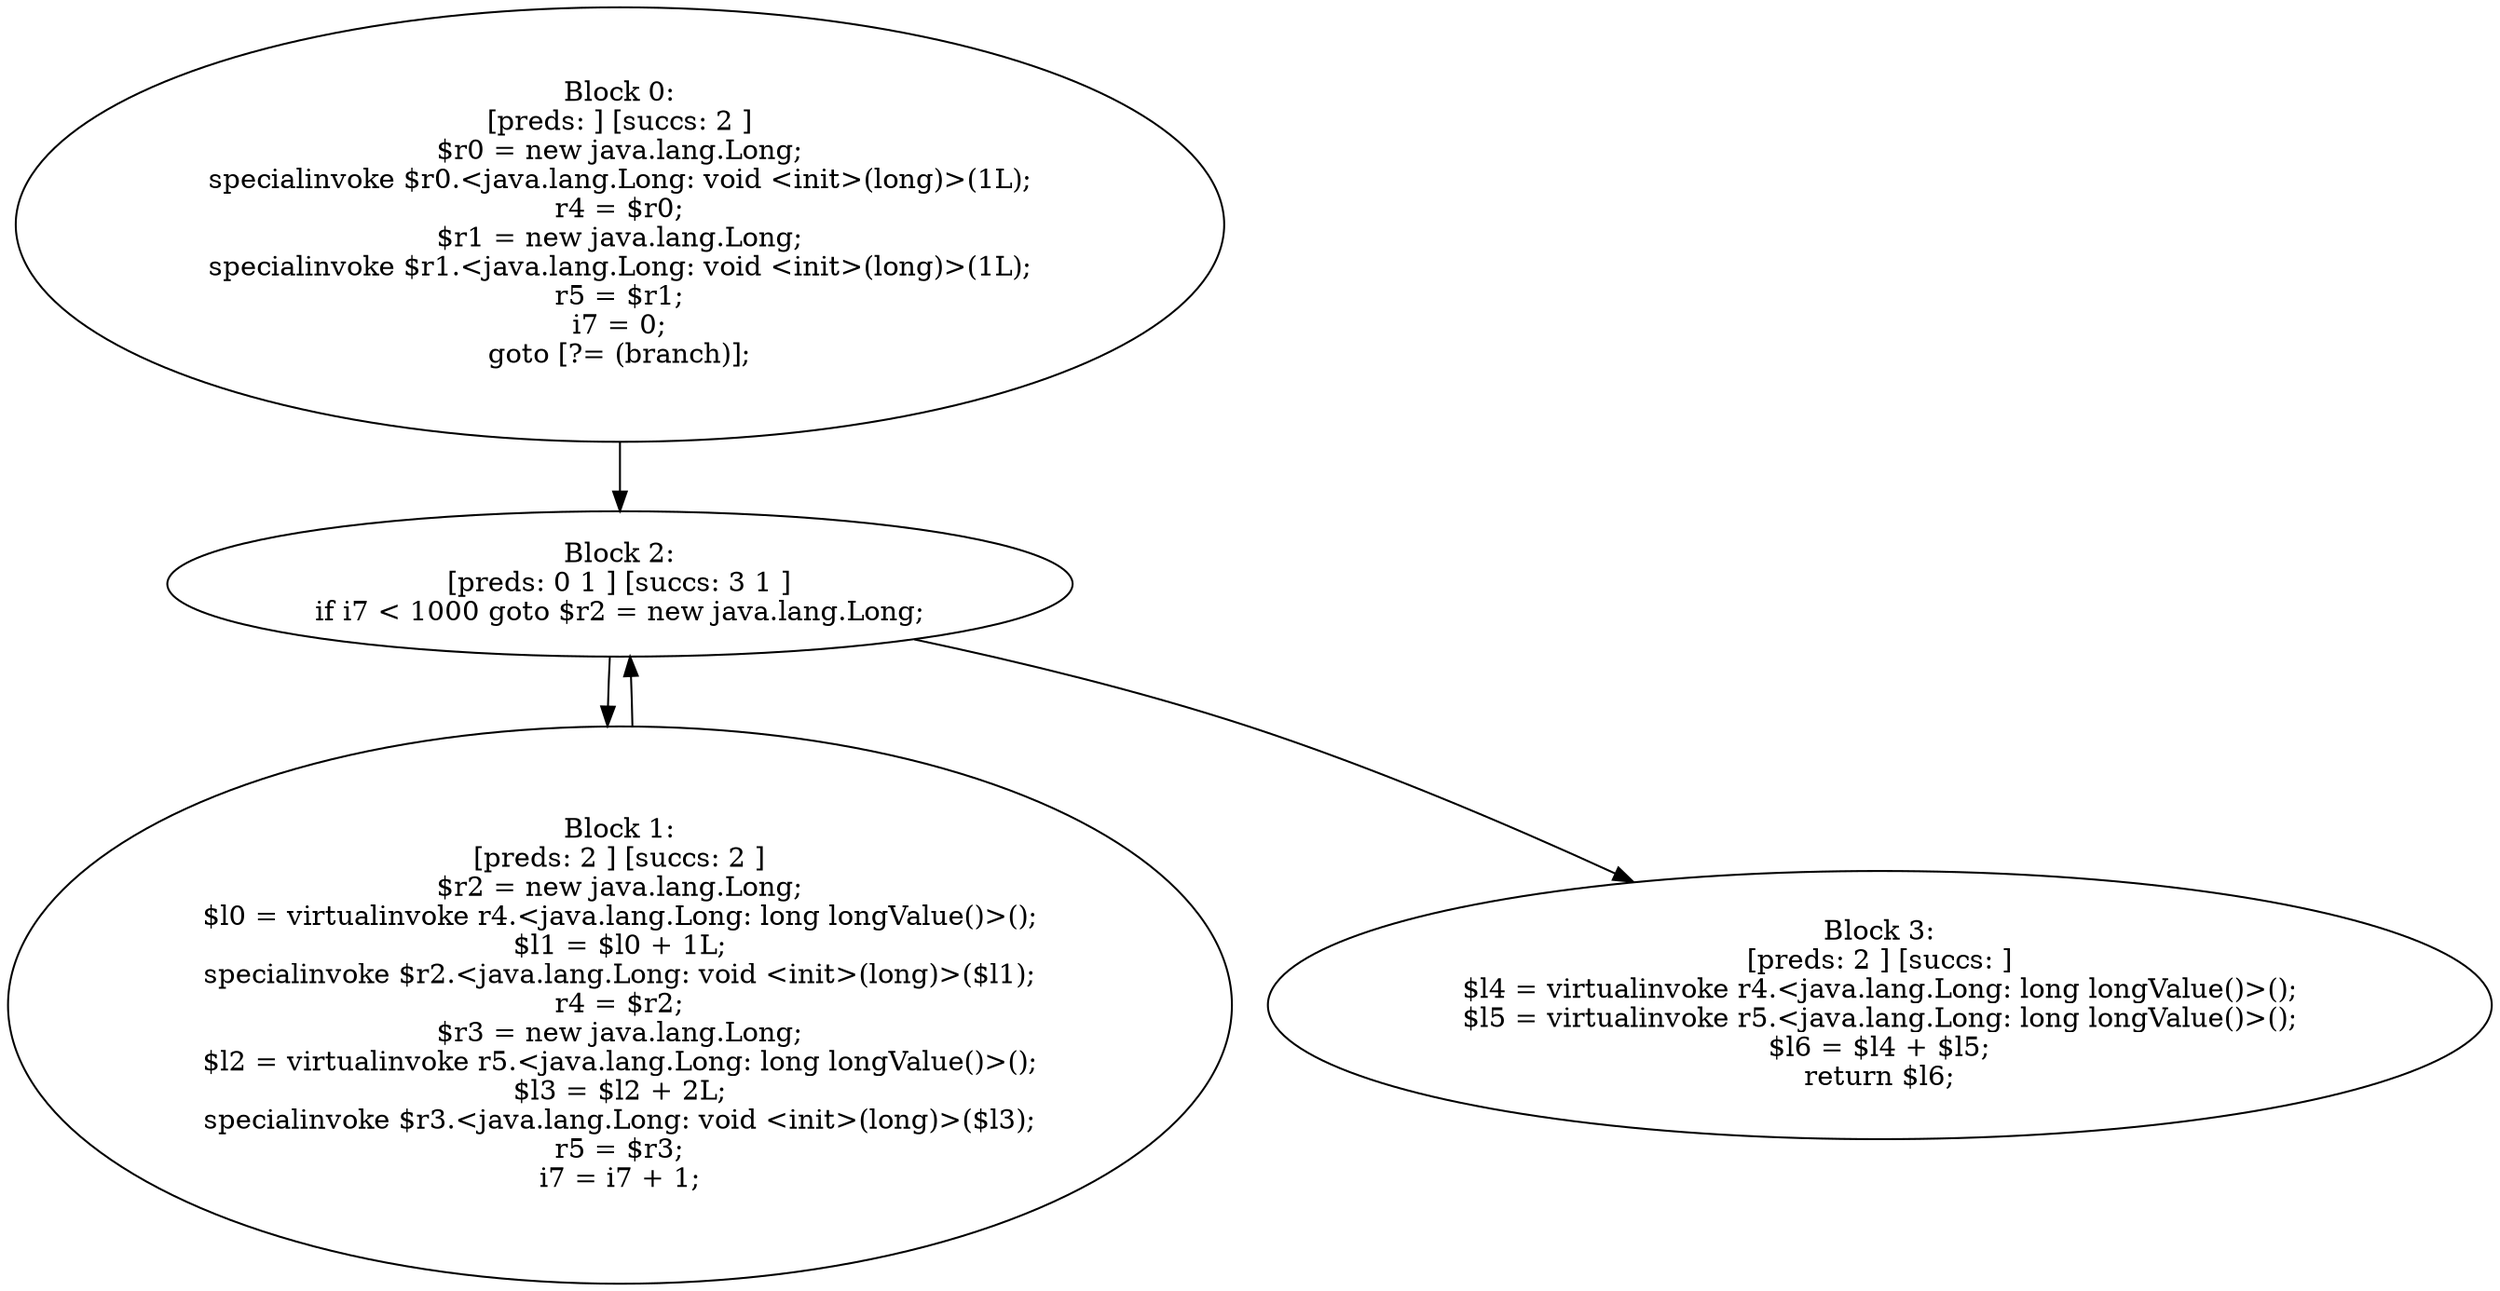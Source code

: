 digraph "unitGraph" {
    "Block 0:
[preds: ] [succs: 2 ]
$r0 = new java.lang.Long;
specialinvoke $r0.<java.lang.Long: void <init>(long)>(1L);
r4 = $r0;
$r1 = new java.lang.Long;
specialinvoke $r1.<java.lang.Long: void <init>(long)>(1L);
r5 = $r1;
i7 = 0;
goto [?= (branch)];
"
    "Block 1:
[preds: 2 ] [succs: 2 ]
$r2 = new java.lang.Long;
$l0 = virtualinvoke r4.<java.lang.Long: long longValue()>();
$l1 = $l0 + 1L;
specialinvoke $r2.<java.lang.Long: void <init>(long)>($l1);
r4 = $r2;
$r3 = new java.lang.Long;
$l2 = virtualinvoke r5.<java.lang.Long: long longValue()>();
$l3 = $l2 + 2L;
specialinvoke $r3.<java.lang.Long: void <init>(long)>($l3);
r5 = $r3;
i7 = i7 + 1;
"
    "Block 2:
[preds: 0 1 ] [succs: 3 1 ]
if i7 < 1000 goto $r2 = new java.lang.Long;
"
    "Block 3:
[preds: 2 ] [succs: ]
$l4 = virtualinvoke r4.<java.lang.Long: long longValue()>();
$l5 = virtualinvoke r5.<java.lang.Long: long longValue()>();
$l6 = $l4 + $l5;
return $l6;
"
    "Block 0:
[preds: ] [succs: 2 ]
$r0 = new java.lang.Long;
specialinvoke $r0.<java.lang.Long: void <init>(long)>(1L);
r4 = $r0;
$r1 = new java.lang.Long;
specialinvoke $r1.<java.lang.Long: void <init>(long)>(1L);
r5 = $r1;
i7 = 0;
goto [?= (branch)];
"->"Block 2:
[preds: 0 1 ] [succs: 3 1 ]
if i7 < 1000 goto $r2 = new java.lang.Long;
";
    "Block 1:
[preds: 2 ] [succs: 2 ]
$r2 = new java.lang.Long;
$l0 = virtualinvoke r4.<java.lang.Long: long longValue()>();
$l1 = $l0 + 1L;
specialinvoke $r2.<java.lang.Long: void <init>(long)>($l1);
r4 = $r2;
$r3 = new java.lang.Long;
$l2 = virtualinvoke r5.<java.lang.Long: long longValue()>();
$l3 = $l2 + 2L;
specialinvoke $r3.<java.lang.Long: void <init>(long)>($l3);
r5 = $r3;
i7 = i7 + 1;
"->"Block 2:
[preds: 0 1 ] [succs: 3 1 ]
if i7 < 1000 goto $r2 = new java.lang.Long;
";
    "Block 2:
[preds: 0 1 ] [succs: 3 1 ]
if i7 < 1000 goto $r2 = new java.lang.Long;
"->"Block 3:
[preds: 2 ] [succs: ]
$l4 = virtualinvoke r4.<java.lang.Long: long longValue()>();
$l5 = virtualinvoke r5.<java.lang.Long: long longValue()>();
$l6 = $l4 + $l5;
return $l6;
";
    "Block 2:
[preds: 0 1 ] [succs: 3 1 ]
if i7 < 1000 goto $r2 = new java.lang.Long;
"->"Block 1:
[preds: 2 ] [succs: 2 ]
$r2 = new java.lang.Long;
$l0 = virtualinvoke r4.<java.lang.Long: long longValue()>();
$l1 = $l0 + 1L;
specialinvoke $r2.<java.lang.Long: void <init>(long)>($l1);
r4 = $r2;
$r3 = new java.lang.Long;
$l2 = virtualinvoke r5.<java.lang.Long: long longValue()>();
$l3 = $l2 + 2L;
specialinvoke $r3.<java.lang.Long: void <init>(long)>($l3);
r5 = $r3;
i7 = i7 + 1;
";
}

